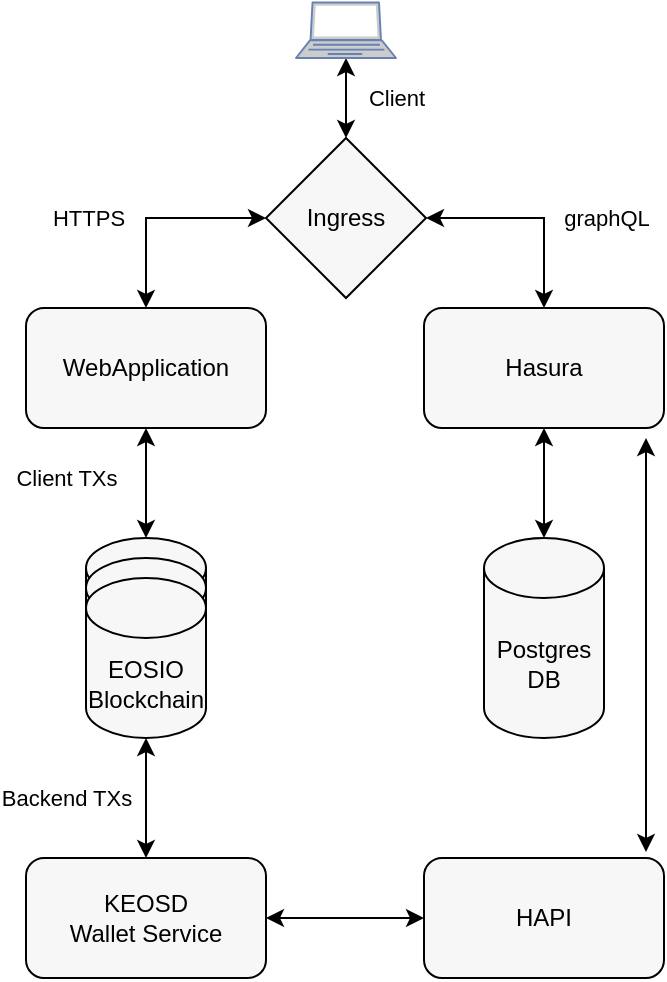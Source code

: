 <mxfile version="16.2.4" type="device" pages="2"><diagram id="PVIO6DG2hPhd5ZmztF5c" name="Gcloud"><mxGraphModel dx="1426" dy="794" grid="1" gridSize="10" guides="1" tooltips="1" connect="1" arrows="1" fold="1" page="1" pageScale="1" pageWidth="827" pageHeight="1169" math="0" shadow="0"><root><mxCell id="0"/><mxCell id="1" parent="0"/><mxCell id="Uyak0VuBouWMvnPYtgp8-2" value="WebApplication" style="rounded=1;whiteSpace=wrap;html=1;fillColor=#F7F7F7;" vertex="1" parent="1"><mxGeometry x="240" y="585" width="120" height="60" as="geometry"/></mxCell><mxCell id="Uyak0VuBouWMvnPYtgp8-3" value="Ingress" style="rhombus;whiteSpace=wrap;html=1;fillColor=#F7F7F7;" vertex="1" parent="1"><mxGeometry x="360" y="500" width="80" height="80" as="geometry"/></mxCell><mxCell id="Uyak0VuBouWMvnPYtgp8-4" value="Postgres DB" style="shape=cylinder3;whiteSpace=wrap;html=1;boundedLbl=1;backgroundOutline=1;size=15;fillColor=#F7F7F7;" vertex="1" parent="1"><mxGeometry x="469" y="700" width="60" height="100" as="geometry"/></mxCell><mxCell id="Uyak0VuBouWMvnPYtgp8-5" value="Hasura" style="rounded=1;whiteSpace=wrap;html=1;fillColor=#F7F7F7;" vertex="1" parent="1"><mxGeometry x="439" y="585" width="120" height="60" as="geometry"/></mxCell><mxCell id="Uyak0VuBouWMvnPYtgp8-6" value="KEOSD&lt;br&gt;Wallet Service" style="rounded=1;whiteSpace=wrap;html=1;fillColor=#F7F7F7;" vertex="1" parent="1"><mxGeometry x="240" y="860" width="120" height="60" as="geometry"/></mxCell><mxCell id="Uyak0VuBouWMvnPYtgp8-8" value="" style="shape=cylinder3;whiteSpace=wrap;html=1;boundedLbl=1;backgroundOutline=1;size=15;fillColor=#F7F7F7;" vertex="1" parent="1"><mxGeometry x="270" y="700" width="60" height="80" as="geometry"/></mxCell><mxCell id="Uyak0VuBouWMvnPYtgp8-9" value="" style="shape=cylinder3;whiteSpace=wrap;html=1;boundedLbl=1;backgroundOutline=1;size=15;fillColor=#F7F7F7;" vertex="1" parent="1"><mxGeometry x="270" y="710" width="60" height="80" as="geometry"/></mxCell><mxCell id="Uyak0VuBouWMvnPYtgp8-10" value="EOSIO Blockchain" style="shape=cylinder3;whiteSpace=wrap;html=1;boundedLbl=1;backgroundOutline=1;size=15;fillColor=#F7F7F7;" vertex="1" parent="1"><mxGeometry x="270" y="720" width="60" height="80" as="geometry"/></mxCell><mxCell id="Uyak0VuBouWMvnPYtgp8-11" value="" style="endArrow=classic;startArrow=classic;html=1;rounded=0;entryX=0;entryY=0.5;entryDx=0;entryDy=0;exitX=0.5;exitY=0;exitDx=0;exitDy=0;" edge="1" parent="1" source="Uyak0VuBouWMvnPYtgp8-2" target="Uyak0VuBouWMvnPYtgp8-3"><mxGeometry width="50" height="50" relative="1" as="geometry"><mxPoint x="240" y="620" as="sourcePoint"/><mxPoint x="290" y="570" as="targetPoint"/><Array as="points"><mxPoint x="300" y="540"/></Array></mxGeometry></mxCell><mxCell id="Uyak0VuBouWMvnPYtgp8-26" value="HTTPS" style="edgeLabel;html=1;align=center;verticalAlign=middle;resizable=0;points=[];" vertex="1" connectable="0" parent="Uyak0VuBouWMvnPYtgp8-11"><mxGeometry x="0.186" y="1" relative="1" as="geometry"><mxPoint x="-47" y="1" as="offset"/></mxGeometry></mxCell><mxCell id="Uyak0VuBouWMvnPYtgp8-12" value="" style="endArrow=classic;startArrow=classic;html=1;rounded=0;entryX=1;entryY=0.5;entryDx=0;entryDy=0;exitX=0.5;exitY=0;exitDx=0;exitDy=0;" edge="1" parent="1" source="Uyak0VuBouWMvnPYtgp8-5" target="Uyak0VuBouWMvnPYtgp8-3"><mxGeometry width="50" height="50" relative="1" as="geometry"><mxPoint x="360" y="770" as="sourcePoint"/><mxPoint x="410" y="720" as="targetPoint"/><Array as="points"><mxPoint x="499" y="540"/></Array></mxGeometry></mxCell><mxCell id="Uyak0VuBouWMvnPYtgp8-25" value="graphQL" style="edgeLabel;html=1;align=center;verticalAlign=middle;resizable=0;points=[];" vertex="1" connectable="0" parent="Uyak0VuBouWMvnPYtgp8-12"><mxGeometry x="0.09" y="-1" relative="1" as="geometry"><mxPoint x="42" y="1" as="offset"/></mxGeometry></mxCell><mxCell id="Uyak0VuBouWMvnPYtgp8-13" value="" style="endArrow=classic;startArrow=classic;html=1;rounded=0;entryX=0.5;entryY=1;entryDx=0;entryDy=0;exitX=0.5;exitY=0;exitDx=0;exitDy=0;exitPerimeter=0;" edge="1" parent="1" source="Uyak0VuBouWMvnPYtgp8-8" target="Uyak0VuBouWMvnPYtgp8-2"><mxGeometry width="50" height="50" relative="1" as="geometry"><mxPoint x="430" y="780" as="sourcePoint"/><mxPoint x="480" y="730" as="targetPoint"/></mxGeometry></mxCell><mxCell id="Uyak0VuBouWMvnPYtgp8-24" value="Client TXs" style="edgeLabel;html=1;align=center;verticalAlign=middle;resizable=0;points=[];" vertex="1" connectable="0" parent="Uyak0VuBouWMvnPYtgp8-13"><mxGeometry x="0.091" y="-1" relative="1" as="geometry"><mxPoint x="-41" as="offset"/></mxGeometry></mxCell><mxCell id="Uyak0VuBouWMvnPYtgp8-14" value="Backend TXs" style="endArrow=classic;startArrow=classic;html=1;rounded=0;entryX=0.5;entryY=0;entryDx=0;entryDy=0;exitX=0.5;exitY=1;exitDx=0;exitDy=0;exitPerimeter=0;" edge="1" parent="1" source="Uyak0VuBouWMvnPYtgp8-10"><mxGeometry y="-40" width="50" height="50" relative="1" as="geometry"><mxPoint x="310" y="710" as="sourcePoint"/><mxPoint x="300" y="860" as="targetPoint"/><mxPoint as="offset"/></mxGeometry></mxCell><mxCell id="Uyak0VuBouWMvnPYtgp8-15" value="" style="endArrow=classic;startArrow=classic;html=1;rounded=0;entryX=0;entryY=0.5;entryDx=0;entryDy=0;" edge="1" parent="1" target="Uyak0VuBouWMvnPYtgp8-27"><mxGeometry width="50" height="50" relative="1" as="geometry"><mxPoint x="360" y="890" as="sourcePoint"/><mxPoint x="320" y="890" as="targetPoint"/></mxGeometry></mxCell><mxCell id="Uyak0VuBouWMvnPYtgp8-16" value="" style="endArrow=classic;startArrow=classic;html=1;rounded=0;entryX=0.5;entryY=1;entryDx=0;entryDy=0;exitX=0.5;exitY=0;exitDx=0;exitDy=0;exitPerimeter=0;" edge="1" parent="1" source="Uyak0VuBouWMvnPYtgp8-4" target="Uyak0VuBouWMvnPYtgp8-5"><mxGeometry width="50" height="50" relative="1" as="geometry"><mxPoint x="349" y="780" as="sourcePoint"/><mxPoint x="399" y="730" as="targetPoint"/></mxGeometry></mxCell><mxCell id="Uyak0VuBouWMvnPYtgp8-19" value="" style="endArrow=classic;startArrow=classic;html=1;rounded=0;entryX=0.5;entryY=0;entryDx=0;entryDy=0;exitX=0.5;exitY=1;exitDx=0;exitDy=0;exitPerimeter=0;" edge="1" parent="1" source="Uyak0VuBouWMvnPYtgp8-29" target="Uyak0VuBouWMvnPYtgp8-3"><mxGeometry width="50" height="50" relative="1" as="geometry"><mxPoint x="400" y="470" as="sourcePoint"/><mxPoint x="440" y="730" as="targetPoint"/></mxGeometry></mxCell><mxCell id="Uyak0VuBouWMvnPYtgp8-31" value="Client" style="edgeLabel;html=1;align=center;verticalAlign=middle;resizable=0;points=[];" vertex="1" connectable="0" parent="Uyak0VuBouWMvnPYtgp8-19"><mxGeometry y="-2" relative="1" as="geometry"><mxPoint x="27" as="offset"/></mxGeometry></mxCell><mxCell id="Uyak0VuBouWMvnPYtgp8-27" value="HAPI" style="rounded=1;whiteSpace=wrap;html=1;fillColor=#F7F7F7;" vertex="1" parent="1"><mxGeometry x="439" y="860" width="120" height="60" as="geometry"/></mxCell><mxCell id="Uyak0VuBouWMvnPYtgp8-28" value="" style="endArrow=classic;startArrow=classic;html=1;rounded=0;exitX=0.925;exitY=-0.05;exitDx=0;exitDy=0;exitPerimeter=0;" edge="1" parent="1" source="Uyak0VuBouWMvnPYtgp8-27"><mxGeometry width="50" height="50" relative="1" as="geometry"><mxPoint x="349" y="780" as="sourcePoint"/><mxPoint x="550" y="650" as="targetPoint"/></mxGeometry></mxCell><mxCell id="Uyak0VuBouWMvnPYtgp8-29" value="" style="fontColor=#0066CC;verticalAlign=top;verticalLabelPosition=bottom;labelPosition=center;align=center;html=1;outlineConnect=0;fillColor=#CCCCCC;strokeColor=#6881B3;gradientColor=none;gradientDirection=north;strokeWidth=2;shape=mxgraph.networks.laptop;" vertex="1" parent="1"><mxGeometry x="375" y="432.25" width="50" height="27.75" as="geometry"/></mxCell></root></mxGraphModel></diagram><diagram id="34gOn0d8VQ9bjltC6ISW" name="Services"><mxGraphModel dx="1379" dy="771" grid="1" gridSize="10" guides="1" tooltips="1" connect="1" arrows="1" fold="1" page="1" pageScale="1" pageWidth="827" pageHeight="1169" math="0" shadow="0"><root><mxCell id="XQi8CLN5KOXHQmgXEtz0-0"/><mxCell id="XQi8CLN5KOXHQmgXEtz0-1" parent="XQi8CLN5KOXHQmgXEtz0-0"/><mxCell id="uyWZT3PQhfFJsDnYujqK-0" value="" style="rounded=0;whiteSpace=wrap;html=1;fillColor=none;sketch=1;" vertex="1" parent="XQi8CLN5KOXHQmgXEtz0-1"><mxGeometry y="40" width="900" height="640" as="geometry"/></mxCell><mxCell id="RQmljkTTT9UqTHf5T6UE-5" style="edgeStyle=orthogonalEdgeStyle;curved=1;rounded=0;sketch=1;orthogonalLoop=1;jettySize=auto;html=1;entryX=0.671;entryY=1;entryDx=0;entryDy=0;entryPerimeter=0;endArrow=classicThin;endFill=1;fontSize=32;fillColor=#ffcccc;strokeWidth=2;strokeColor=#FF00FF;" parent="XQi8CLN5KOXHQmgXEtz0-1" source="KqBceCTPlJIyyt4TVMmZ-2" target="YFt_6YN1D3k4E9mq_kX_-3" edge="1"><mxGeometry relative="1" as="geometry"><mxPoint x="576.98" y="243.36" as="targetPoint"/></mxGeometry></mxCell><mxCell id="RQmljkTTT9UqTHf5T6UE-6" style="edgeStyle=orthogonalEdgeStyle;curved=1;rounded=0;sketch=1;orthogonalLoop=1;jettySize=auto;html=1;entryX=0.5;entryY=0;entryDx=0;entryDy=0;endArrow=classicThin;endFill=1;fontSize=32;startArrow=classicThin;startFill=1;strokeWidth=2;fillColor=#cce5ff;strokeColor=#9AC7BF;" parent="XQi8CLN5KOXHQmgXEtz0-1" source="KqBceCTPlJIyyt4TVMmZ-2" target="KqBceCTPlJIyyt4TVMmZ-1" edge="1"><mxGeometry relative="1" as="geometry"/></mxCell><mxCell id="LrnIx7rx8bjMcOhXY8wO-4" style="edgeStyle=orthogonalEdgeStyle;curved=1;rounded=0;sketch=1;orthogonalLoop=1;jettySize=auto;html=1;entryX=0;entryY=0.5;entryDx=0;entryDy=0;endArrow=classicThin;endFill=1;fontSize=32;fillColor=#e1d5e7;strokeColor=#9673a6;strokeWidth=2;" parent="XQi8CLN5KOXHQmgXEtz0-1" source="YFt_6YN1D3k4E9mq_kX_-0" target="LrnIx7rx8bjMcOhXY8wO-3" edge="1"><mxGeometry relative="1" as="geometry"/></mxCell><mxCell id="zyj4ROlN752oosw2noJ0-2" style="edgeStyle=orthogonalEdgeStyle;curved=1;rounded=0;sketch=1;orthogonalLoop=1;jettySize=auto;html=1;startArrow=none;startFill=0;endArrow=classicThin;endFill=1;fontSize=32;exitX=1;exitY=0.5;exitDx=0;exitDy=0;gradientColor=#ffa500;fillColor=#ffcd28;strokeColor=#d79b00;strokeWidth=2;" parent="XQi8CLN5KOXHQmgXEtz0-1" source="KqBceCTPlJIyyt4TVMmZ-2" target="zyj4ROlN752oosw2noJ0-0" edge="1"><mxGeometry relative="1" as="geometry"><Array as="points"><mxPoint x="463" y="390"/><mxPoint x="780" y="390"/></Array></mxGeometry></mxCell><mxCell id="zyj4ROlN752oosw2noJ0-10" style="edgeStyle=orthogonalEdgeStyle;curved=1;rounded=0;sketch=1;orthogonalLoop=1;jettySize=auto;html=1;entryX=0.576;entryY=0.991;entryDx=0;entryDy=0;entryPerimeter=0;startArrow=none;startFill=0;endArrow=classicThin;endFill=1;fontSize=32;fillColor=#6a00ff;strokeColor=#3700CC;strokeWidth=2;" parent="XQi8CLN5KOXHQmgXEtz0-1" source="KqBceCTPlJIyyt4TVMmZ-2" target="zyj4ROlN752oosw2noJ0-7" edge="1"><mxGeometry relative="1" as="geometry"/></mxCell><mxCell id="KqBceCTPlJIyyt4TVMmZ-2" value="" style="rounded=1;whiteSpace=wrap;html=1;shadow=1;sketch=1;align=center;fillColor=none;" parent="XQi8CLN5KOXHQmgXEtz0-1" vertex="1"><mxGeometry x="323" y="310" width="140" height="110" as="geometry"/></mxCell><mxCell id="RQmljkTTT9UqTHf5T6UE-1" style="edgeStyle=orthogonalEdgeStyle;curved=1;rounded=0;sketch=1;orthogonalLoop=1;jettySize=auto;html=1;endArrow=classicThin;endFill=1;fontSize=32;" parent="XQi8CLN5KOXHQmgXEtz0-1" source="XQi8CLN5KOXHQmgXEtz0-4" target="KqBceCTPlJIyyt4TVMmZ-2" edge="1"><mxGeometry relative="1" as="geometry"/></mxCell><mxCell id="XQi8CLN5KOXHQmgXEtz0-4" value="" style="pointerEvents=1;shadow=1;dashed=0;html=1;labelPosition=center;verticalLabelPosition=bottom;verticalAlign=top;align=center;shape=mxgraph.mscae.oms.dashboard;sketch=1;fillColor=#E6E6E6;" parent="XQi8CLN5KOXHQmgXEtz0-1" vertex="1"><mxGeometry x="20" y="200" width="150" height="110" as="geometry"/></mxCell><mxCell id="1FV-6utmus72LJob7dkz-5" style="edgeStyle=orthogonalEdgeStyle;curved=1;rounded=0;sketch=1;orthogonalLoop=1;jettySize=auto;html=1;startArrow=none;startFill=0;endArrow=classicThin;endFill=1;fontSize=32;strokeColor=#80FF00;strokeWidth=2;" parent="XQi8CLN5KOXHQmgXEtz0-1" source="KqBceCTPlJIyyt4TVMmZ-1" target="1FV-6utmus72LJob7dkz-2" edge="1"><mxGeometry relative="1" as="geometry"/></mxCell><mxCell id="KqBceCTPlJIyyt4TVMmZ-1" value="" style="shape=image;html=1;verticalAlign=top;verticalLabelPosition=bottom;labelBackgroundColor=#ffffff;imageAspect=0;aspect=fixed;image=https://cdn1.iconfinder.com/data/icons/cryptocurrency-blockchain-fintech-free/32/Cryptocurrency_blockchain_data-37-128.png;shadow=1;sketch=1;fillColor=#2875E2;align=center;imageBorder=#000000;" parent="XQi8CLN5KOXHQmgXEtz0-1" vertex="1"><mxGeometry x="530" y="480" width="96" height="96" as="geometry"/></mxCell><mxCell id="KqBceCTPlJIyyt4TVMmZ-5" value="" style="shape=image;imageAspect=0;aspect=fixed;verticalLabelPosition=bottom;verticalAlign=top;shadow=1;sketch=0;fillColor=none;gradientColor=none;align=center;html=1;image=https://images.hasgeek.com/embed/file/e113114163b44a55a1c78f187d54768c?size=250;" parent="XQi8CLN5KOXHQmgXEtz0-1" vertex="1"><mxGeometry x="363" y="320" width="60" height="66.48" as="geometry"/></mxCell><mxCell id="KqBceCTPlJIyyt4TVMmZ-6" value="GraphQL Server" style="text;html=1;align=center;verticalAlign=middle;whiteSpace=wrap;rounded=0;shadow=1;sketch=1;strokeColor=#82b366;" parent="XQi8CLN5KOXHQmgXEtz0-1" vertex="1"><mxGeometry x="338" y="390" width="110" height="20" as="geometry"/></mxCell><mxCell id="KqBceCTPlJIyyt4TVMmZ-7" value="EOSIO Blockchain Network" style="text;html=1;align=center;verticalAlign=middle;whiteSpace=wrap;rounded=0;shadow=1;sketch=1;strokeColor=#9673a6;fontStyle=1" parent="XQi8CLN5KOXHQmgXEtz0-1" vertex="1"><mxGeometry x="497" y="585" width="162" height="20" as="geometry"/></mxCell><mxCell id="KqBceCTPlJIyyt4TVMmZ-9" value="PostgreSQL database" style="text;html=1;align=center;verticalAlign=middle;whiteSpace=wrap;rounded=0;shadow=1;sketch=1;strokeColor=#9673a6;fontStyle=1" parent="XQi8CLN5KOXHQmgXEtz0-1" vertex="1"><mxGeometry x="499.5" y="130" width="139" height="20" as="geometry"/></mxCell><mxCell id="RQmljkTTT9UqTHf5T6UE-0" style="edgeStyle=orthogonalEdgeStyle;rounded=0;sketch=1;orthogonalLoop=1;jettySize=auto;html=1;endArrow=classicThin;endFill=1;fontSize=32;curved=1;" parent="XQi8CLN5KOXHQmgXEtz0-1" source="aQ4ytLdvu9ej_MH-16Pq-0" target="KqBceCTPlJIyyt4TVMmZ-2" edge="1"><mxGeometry relative="1" as="geometry"/></mxCell><mxCell id="aQ4ytLdvu9ej_MH-16Pq-0" value="" style="pointerEvents=1;shadow=1;dashed=0;html=1;labelPosition=center;verticalLabelPosition=bottom;verticalAlign=top;align=center;shape=mxgraph.mscae.oms.dashboard;sketch=1;fillColor=#E6E6E6;" parent="XQi8CLN5KOXHQmgXEtz0-1" vertex="1"><mxGeometry x="20" y="410" width="150" height="110" as="geometry"/></mxCell><mxCell id="RQmljkTTT9UqTHf5T6UE-2" value="impactgames.io" style="text;html=1;align=center;verticalAlign=middle;whiteSpace=wrap;rounded=0;shadow=1;sketch=1;strokeColor=#b85450;fontStyle=1" parent="XQi8CLN5KOXHQmgXEtz0-1" vertex="1"><mxGeometry x="40" y="170" width="110" height="20" as="geometry"/></mxCell><mxCell id="RQmljkTTT9UqTHf5T6UE-3" value="ggoods.io" style="text;html=1;align=center;verticalAlign=middle;whiteSpace=wrap;rounded=0;shadow=1;sketch=1;strokeColor=#b85450;fontStyle=1" parent="XQi8CLN5KOXHQmgXEtz0-1" vertex="1"><mxGeometry x="40" y="380" width="110" height="20" as="geometry"/></mxCell><mxCell id="RQmljkTTT9UqTHf5T6UE-4" value="HTTP/WS Requets" style="text;html=1;align=center;verticalAlign=middle;whiteSpace=wrap;rounded=0;shadow=1;sketch=1;strokeColor=#000000;fontStyle=1;fillColor=#FFFFCC;gradientColor=#ffffff;" parent="XQi8CLN5KOXHQmgXEtz0-1" vertex="1"><mxGeometry x="138" y="350" width="170" height="20" as="geometry"/></mxCell><mxCell id="LrnIx7rx8bjMcOhXY8wO-0" value="CRUD &amp;amp; Triggers Operations" style="text;html=1;align=center;verticalAlign=middle;whiteSpace=wrap;rounded=0;shadow=1;sketch=1;strokeColor=#000000;fontStyle=1;fillColor=#FFFFCC;gradientColor=#ffffff;" parent="XQi8CLN5KOXHQmgXEtz0-1" vertex="1"><mxGeometry x="479" y="290" width="180" height="20" as="geometry"/></mxCell><mxCell id="LrnIx7rx8bjMcOhXY8wO-1" value="Remote Procedure Calls (RPC)" style="text;html=1;align=center;verticalAlign=middle;whiteSpace=wrap;rounded=0;shadow=1;sketch=1;strokeColor=#000000;fontStyle=1;fillColor=#FFFFCC;gradientColor=#ffffff;" parent="XQi8CLN5KOXHQmgXEtz0-1" vertex="1"><mxGeometry x="488" y="440" width="180" height="20" as="geometry"/></mxCell><mxCell id="YFt_6YN1D3k4E9mq_kX_-1" style="edgeStyle=orthogonalEdgeStyle;curved=1;rounded=0;sketch=1;orthogonalLoop=1;jettySize=auto;html=1;entryX=1.007;entryY=0.894;entryDx=0;entryDy=0;entryPerimeter=0;startArrow=classicThin;startFill=1;endArrow=classicThin;endFill=1;fontSize=32;gradientColor=#ea6b66;fillColor=#f8cecc;strokeColor=#b85450;strokeWidth=2;" parent="XQi8CLN5KOXHQmgXEtz0-1" source="LrnIx7rx8bjMcOhXY8wO-3" target="KqBceCTPlJIyyt4TVMmZ-1" edge="1"><mxGeometry relative="1" as="geometry"/></mxCell><mxCell id="zyj4ROlN752oosw2noJ0-4" style="edgeStyle=orthogonalEdgeStyle;curved=1;rounded=0;sketch=1;orthogonalLoop=1;jettySize=auto;html=1;entryX=0.5;entryY=1;entryDx=0;entryDy=0;startArrow=none;startFill=0;endArrow=classicThin;endFill=1;fontSize=32;strokeWidth=2;fillColor=#dae8fc;strokeColor=#6c8ebf;" parent="XQi8CLN5KOXHQmgXEtz0-1" source="zyj4ROlN752oosw2noJ0-5" target="zyj4ROlN752oosw2noJ0-0" edge="1"><mxGeometry relative="1" as="geometry"/></mxCell><mxCell id="LrnIx7rx8bjMcOhXY8wO-3" value="" style="shape=image;verticalLabelPosition=bottom;labelBackgroundColor=#ffffff;verticalAlign=top;aspect=fixed;imageAspect=0;image=https://raw.githubusercontent.com/hapijs/assets/master/images/hapi.png;sketch=1;imageBorder=#000000;" parent="XQi8CLN5KOXHQmgXEtz0-1" vertex="1"><mxGeometry x="750" y="565.5" width="120" height="84" as="geometry"/></mxCell><mxCell id="YFt_6YN1D3k4E9mq_kX_-0" value="Hasura Actions Redirect" style="text;html=1;align=center;verticalAlign=middle;whiteSpace=wrap;rounded=0;shadow=1;sketch=1;strokeColor=#000000;fontStyle=1;fillColor=#FFFFCC;gradientColor=#ffffff;" parent="XQi8CLN5KOXHQmgXEtz0-1" vertex="1"><mxGeometry x="630" y="400" width="148.5" height="20" as="geometry"/></mxCell><mxCell id="YFt_6YN1D3k4E9mq_kX_-2" style="edgeStyle=orthogonalEdgeStyle;curved=1;rounded=0;sketch=1;orthogonalLoop=1;jettySize=auto;html=1;entryX=0;entryY=0.5;entryDx=0;entryDy=0;endArrow=classicThin;endFill=1;fontSize=32;strokeWidth=2;fillColor=#e1d5e7;strokeColor=#9673a6;" parent="XQi8CLN5KOXHQmgXEtz0-1" source="KqBceCTPlJIyyt4TVMmZ-2" target="YFt_6YN1D3k4E9mq_kX_-0" edge="1"><mxGeometry relative="1" as="geometry"><mxPoint x="463" y="365.034" as="sourcePoint"/><mxPoint x="720" y="368.0" as="targetPoint"/></mxGeometry></mxCell><mxCell id="YFt_6YN1D3k4E9mq_kX_-3" value="" style="shape=image;html=1;verticalAlign=top;verticalLabelPosition=bottom;labelBackgroundColor=#ffffff;imageAspect=0;aspect=fixed;image=https://cdn4.iconfinder.com/data/icons/logos-brands-5/24/postgresql-128.png;rounded=1;shadow=1;comic=0;sketch=1;strokeColor=#000000;strokeWidth=1;fillColor=#FFFFCC;gradientColor=#ffffff;fontSize=32;" parent="XQi8CLN5KOXHQmgXEtz0-1" vertex="1"><mxGeometry x="534" y="160" width="70" height="70" as="geometry"/></mxCell><mxCell id="1FV-6utmus72LJob7dkz-2" value="Key&#10;Management&#10;Service" style="html=1;strokeColor=none;verticalAlign=top;labelPosition=center;verticalLabelPosition=bottom;align=center;spacingTop=-6;fontSize=11;fontStyle=1;fontColor=#999999;shape=mxgraph.gcp2.hexIcon;prIcon=key_management_service;rounded=1;shadow=1;comic=0;sketch=0;noLabel=1;fillColor=#330000;" parent="XQi8CLN5KOXHQmgXEtz0-1" vertex="1"><mxGeometry x="364.5" y="490.5" width="67" height="60" as="geometry"/></mxCell><mxCell id="1FV-6utmus72LJob7dkz-3" value="gGoods Smart Contracts" style="text;html=1;align=center;verticalAlign=middle;whiteSpace=wrap;rounded=0;shadow=1;sketch=1;strokeColor=#6c8ebf;fontStyle=1" parent="XQi8CLN5KOXHQmgXEtz0-1" vertex="1"><mxGeometry x="317" y="545.5" width="162" height="20" as="geometry"/></mxCell><mxCell id="zyj4ROlN752oosw2noJ0-0" value="" style="shape=image;verticalLabelPosition=bottom;labelBackgroundColor=#ffffff;verticalAlign=top;aspect=fixed;imageAspect=0;image=https://ipfs.io/ipfs/QmTgtbb4LckHaXh1YhpNcBu48cFY8zgT1Lh49q7q7ksf3M/raster-generated/ipfs-logo-text-512-ice.png;imageBorder=#000000;sketch=1;" parent="XQi8CLN5KOXHQmgXEtz0-1" vertex="1"><mxGeometry x="710" y="190" width="140" height="56" as="geometry"/></mxCell><mxCell id="zyj4ROlN752oosw2noJ0-1" value="&lt;b&gt;Interplanetary File System&lt;/b&gt;" style="text;html=1;align=center;verticalAlign=middle;whiteSpace=wrap;rounded=0;shadow=1;sketch=1;strokeColor=#9673a6;" parent="XQi8CLN5KOXHQmgXEtz0-1" vertex="1"><mxGeometry x="700" y="160" width="160" height="20" as="geometry"/></mxCell><mxCell id="zyj4ROlN752oosw2noJ0-5" value="Referenced Assets/Resources" style="text;html=1;align=center;verticalAlign=middle;whiteSpace=wrap;rounded=0;shadow=1;sketch=1;strokeColor=#000000;fontStyle=1;fillColor=#FFFFCC;gradientColor=#ffffff;" parent="XQi8CLN5KOXHQmgXEtz0-1" vertex="1"><mxGeometry x="700" y="310" width="180" height="20" as="geometry"/></mxCell><mxCell id="zyj4ROlN752oosw2noJ0-6" style="edgeStyle=orthogonalEdgeStyle;curved=1;rounded=0;sketch=1;orthogonalLoop=1;jettySize=auto;html=1;entryX=0.5;entryY=1;entryDx=0;entryDy=0;startArrow=none;startFill=0;endArrow=classicThin;endFill=1;fontSize=32;fillColor=#dae8fc;strokeColor=#6c8ebf;strokeWidth=2;" parent="XQi8CLN5KOXHQmgXEtz0-1" source="LrnIx7rx8bjMcOhXY8wO-3" target="zyj4ROlN752oosw2noJ0-5" edge="1"><mxGeometry relative="1" as="geometry"><mxPoint x="810" y="565.5" as="sourcePoint"/><mxPoint x="780" y="246.0" as="targetPoint"/></mxGeometry></mxCell><mxCell id="zyj4ROlN752oosw2noJ0-8" style="edgeStyle=orthogonalEdgeStyle;curved=1;rounded=0;sketch=1;orthogonalLoop=1;jettySize=auto;html=1;entryX=0.479;entryY=0;entryDx=0;entryDy=0;entryPerimeter=0;startArrow=none;startFill=0;endArrow=classicThin;endFill=1;fontSize=32;strokeWidth=2;fillColor=#6a00ff;strokeColor=#3700CC;" parent="XQi8CLN5KOXHQmgXEtz0-1" source="zyj4ROlN752oosw2noJ0-7" target="KqBceCTPlJIyyt4TVMmZ-2" edge="1"><mxGeometry relative="1" as="geometry"/></mxCell><mxCell id="zyj4ROlN752oosw2noJ0-7" value="" style="shape=image;html=1;verticalAlign=top;verticalLabelPosition=bottom;labelBackgroundColor=#ffffff;imageAspect=0;aspect=fixed;image=https://cdn0.iconfinder.com/data/icons/blockchain-classic/256/Melon-128.png;rounded=1;shadow=1;comic=0;sketch=1;strokeColor=#000000;strokeWidth=1;fillColor=#E6E6E6;gradientColor=#ffffff;fontSize=32;" parent="XQi8CLN5KOXHQmgXEtz0-1" vertex="1"><mxGeometry x="346" y="150" width="68" height="68" as="geometry"/></mxCell><mxCell id="zyj4ROlN752oosw2noJ0-11" value="Keosd Wallet Server" style="text;html=1;align=center;verticalAlign=middle;whiteSpace=wrap;rounded=0;shadow=1;sketch=1;strokeColor=#9673a6;fontStyle=1;" parent="XQi8CLN5KOXHQmgXEtz0-1" vertex="1"><mxGeometry x="290" y="120" width="180" height="20" as="geometry"/></mxCell><mxCell id="GLrxnKdQ6uYZMkF3uOPj-0" value="EOSIO wallets storage" style="text;html=1;align=center;verticalAlign=middle;whiteSpace=wrap;rounded=0;shadow=1;sketch=1;strokeColor=#000000;fontStyle=1;fillColor=#FFFFCC;gradientColor=#ffffff;" parent="XQi8CLN5KOXHQmgXEtz0-1" vertex="1"><mxGeometry x="308" y="246" width="142" height="20" as="geometry"/></mxCell><mxCell id="YFt_6YN1D3k4E9mq_kX_-4" value="&lt;b&gt;Hapi REST Server&lt;/b&gt;" style="text;html=1;align=center;verticalAlign=middle;whiteSpace=wrap;rounded=0;shadow=1;sketch=1;strokeColor=#9673a6;fillColor=#ffffff;" parent="XQi8CLN5KOXHQmgXEtz0-1" vertex="1"><mxGeometry x="749" y="540" width="119.5" height="20" as="geometry"/></mxCell><mxCell id="QPnmqmjjxYYnpC4Cn9ns-0" value="gGoods Services" style="text;html=1;align=center;verticalAlign=middle;whiteSpace=wrap;rounded=0;shadow=1;sketch=1;fontSize=32;strokeColor=#b85450;fontStyle=1" vertex="1" parent="XQi8CLN5KOXHQmgXEtz0-1"><mxGeometry x="308" y="50" width="290" height="40" as="geometry"/></mxCell></root></mxGraphModel></diagram></mxfile>